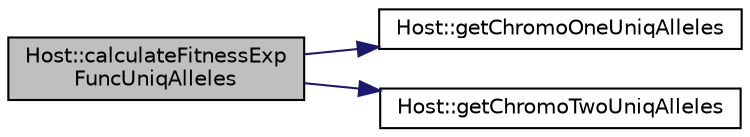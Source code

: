 digraph "Host::calculateFitnessExpFuncUniqAlleles"
{
  edge [fontname="Helvetica",fontsize="10",labelfontname="Helvetica",labelfontsize="10"];
  node [fontname="Helvetica",fontsize="10",shape=record];
  rankdir="LR";
  Node1 [label="Host::calculateFitnessExp\lFuncUniqAlleles",height=0.2,width=0.4,color="black", fillcolor="grey75", style="filled", fontcolor="black"];
  Node1 -> Node2 [color="midnightblue",fontsize="10",style="solid",fontname="Helvetica"];
  Node2 [label="Host::getChromoOneUniqAlleles",height=0.2,width=0.4,color="black", fillcolor="white", style="filled",URL="$class_host.html#ad84a6fab9904782aa633deab0ad5e506",tooltip="Returns the number of unique MHC alleles in the Chromosome One. "];
  Node1 -> Node3 [color="midnightblue",fontsize="10",style="solid",fontname="Helvetica"];
  Node3 [label="Host::getChromoTwoUniqAlleles",height=0.2,width=0.4,color="black", fillcolor="white", style="filled",URL="$class_host.html#ad05b417630dd1095b967de411bdb350a",tooltip="Returns the number of unique MHC alleles in the Chromosome Two. "];
}
